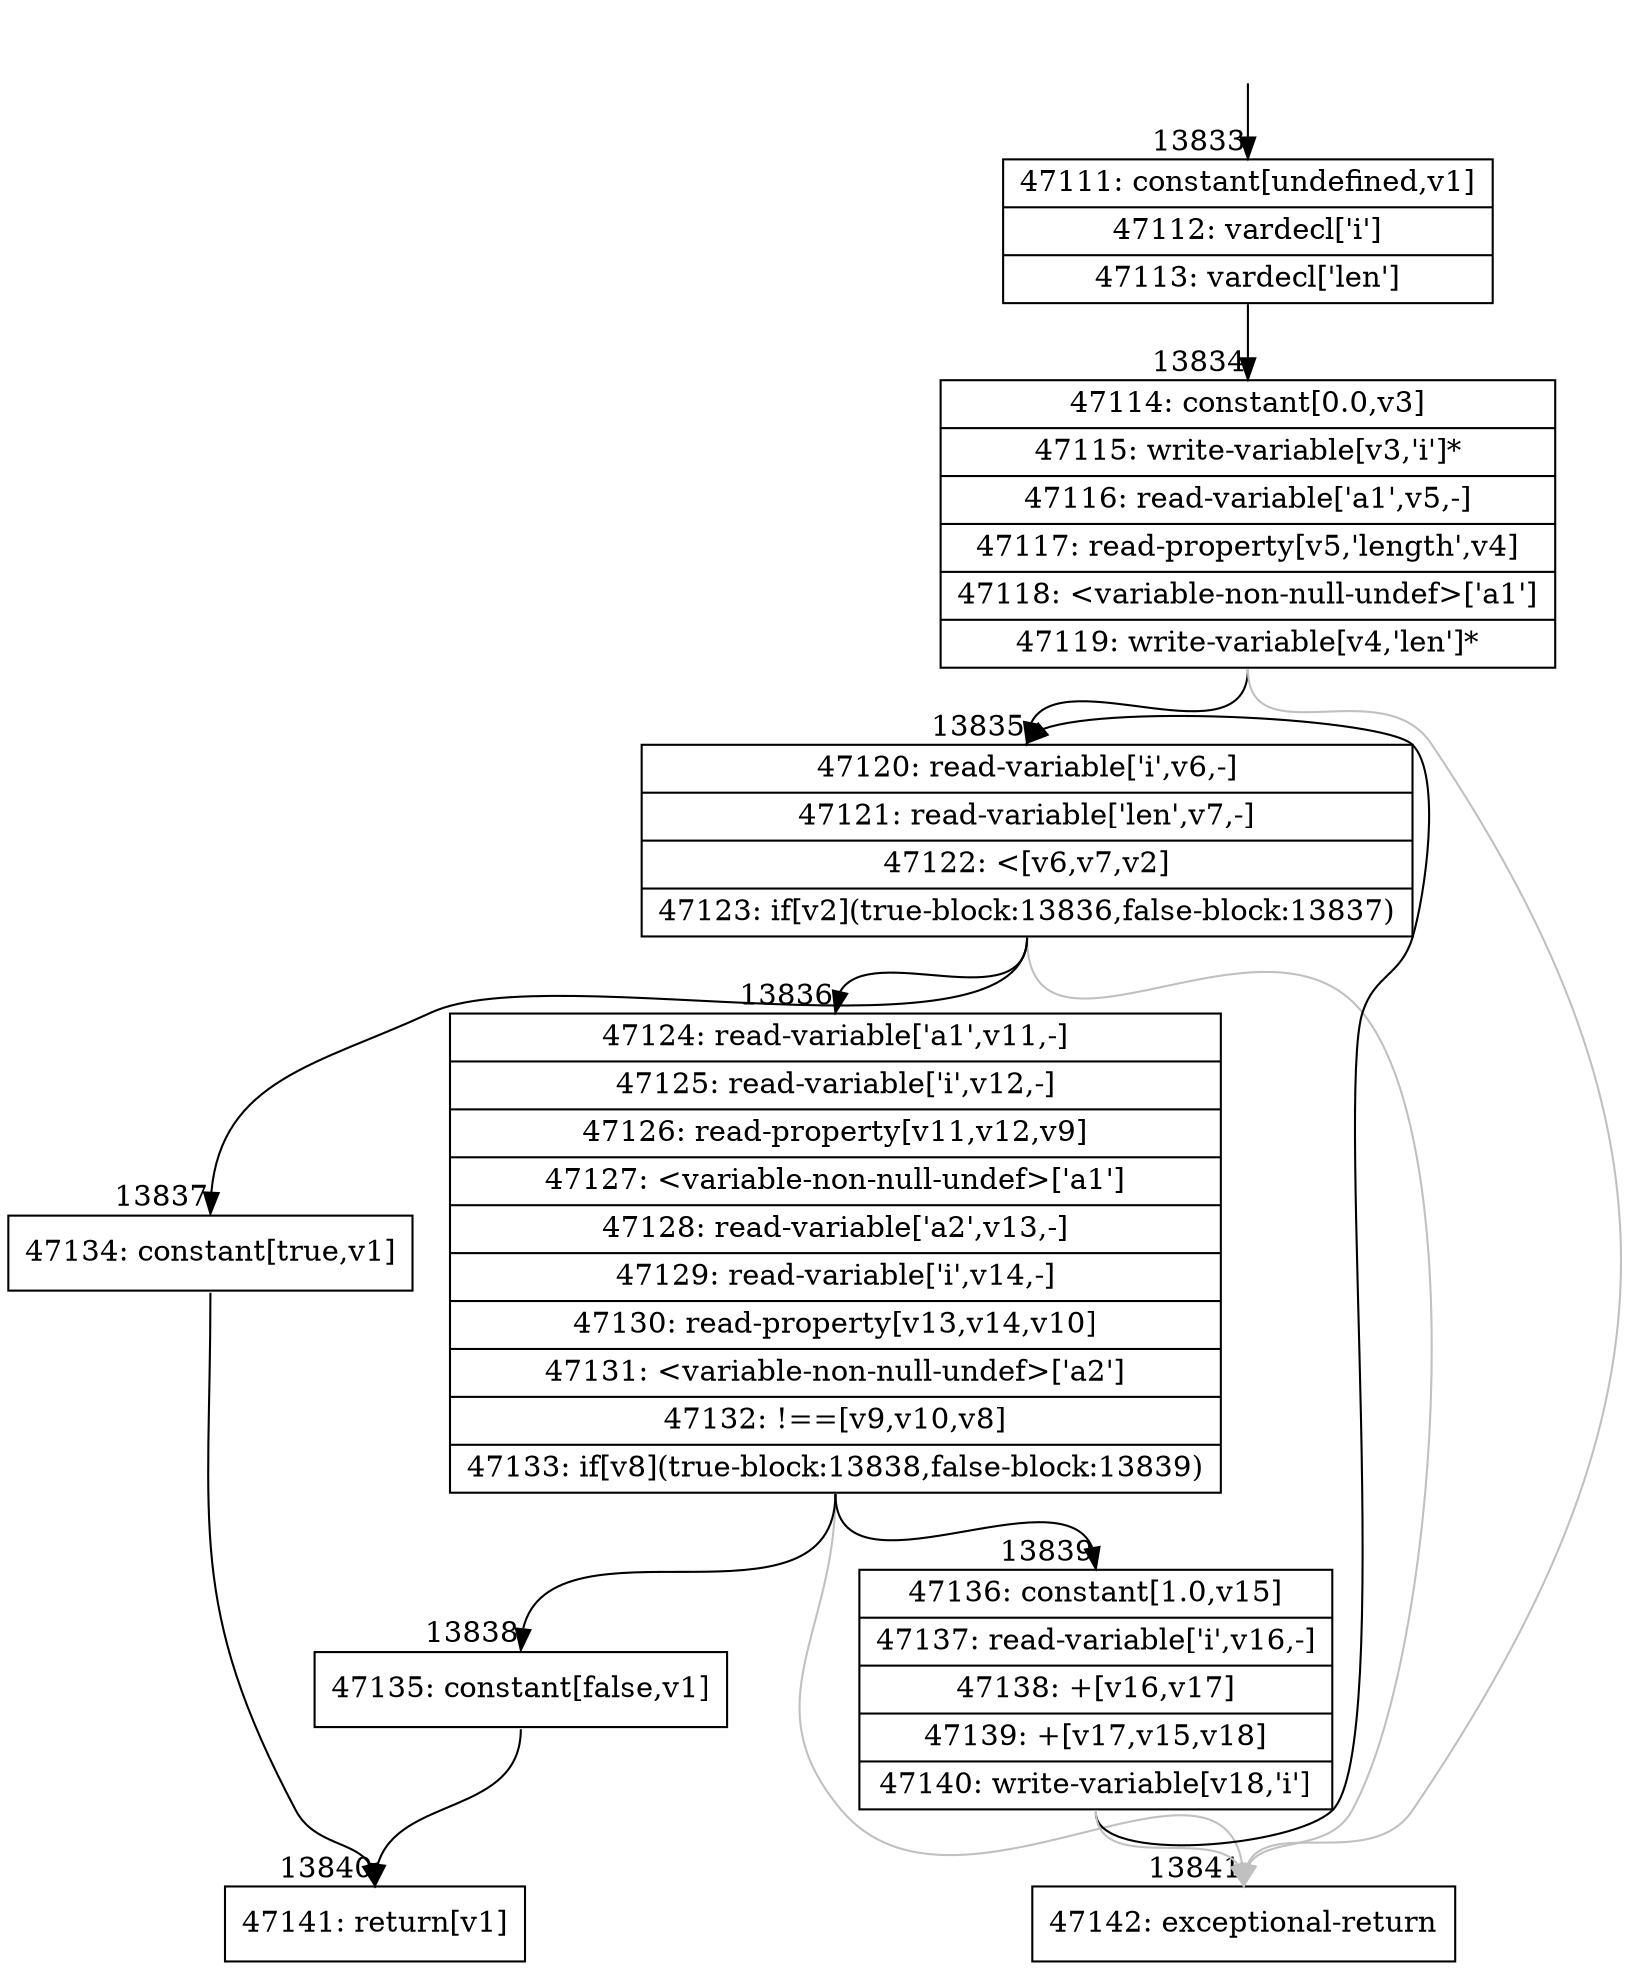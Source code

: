 digraph {
rankdir="TD"
BB_entry1144[shape=none,label=""];
BB_entry1144 -> BB13833 [tailport=s, headport=n, headlabel="    13833"]
BB13833 [shape=record label="{47111: constant[undefined,v1]|47112: vardecl['i']|47113: vardecl['len']}" ] 
BB13833 -> BB13834 [tailport=s, headport=n, headlabel="      13834"]
BB13834 [shape=record label="{47114: constant[0.0,v3]|47115: write-variable[v3,'i']*|47116: read-variable['a1',v5,-]|47117: read-property[v5,'length',v4]|47118: \<variable-non-null-undef\>['a1']|47119: write-variable[v4,'len']*}" ] 
BB13834 -> BB13835 [tailport=s, headport=n, headlabel="      13835"]
BB13834 -> BB13841 [tailport=s, headport=n, color=gray, headlabel="      13841"]
BB13835 [shape=record label="{47120: read-variable['i',v6,-]|47121: read-variable['len',v7,-]|47122: \<[v6,v7,v2]|47123: if[v2](true-block:13836,false-block:13837)}" ] 
BB13835 -> BB13836 [tailport=s, headport=n, headlabel="      13836"]
BB13835 -> BB13837 [tailport=s, headport=n, headlabel="      13837"]
BB13835 -> BB13841 [tailport=s, headport=n, color=gray]
BB13836 [shape=record label="{47124: read-variable['a1',v11,-]|47125: read-variable['i',v12,-]|47126: read-property[v11,v12,v9]|47127: \<variable-non-null-undef\>['a1']|47128: read-variable['a2',v13,-]|47129: read-variable['i',v14,-]|47130: read-property[v13,v14,v10]|47131: \<variable-non-null-undef\>['a2']|47132: !==[v9,v10,v8]|47133: if[v8](true-block:13838,false-block:13839)}" ] 
BB13836 -> BB13838 [tailport=s, headport=n, headlabel="      13838"]
BB13836 -> BB13839 [tailport=s, headport=n, headlabel="      13839"]
BB13836 -> BB13841 [tailport=s, headport=n, color=gray]
BB13837 [shape=record label="{47134: constant[true,v1]}" ] 
BB13837 -> BB13840 [tailport=s, headport=n, headlabel="      13840"]
BB13838 [shape=record label="{47135: constant[false,v1]}" ] 
BB13838 -> BB13840 [tailport=s, headport=n]
BB13839 [shape=record label="{47136: constant[1.0,v15]|47137: read-variable['i',v16,-]|47138: +[v16,v17]|47139: +[v17,v15,v18]|47140: write-variable[v18,'i']}" ] 
BB13839 -> BB13835 [tailport=s, headport=n]
BB13839 -> BB13841 [tailport=s, headport=n, color=gray]
BB13840 [shape=record label="{47141: return[v1]}" ] 
BB13841 [shape=record label="{47142: exceptional-return}" ] 
//#$~ 25582
}
